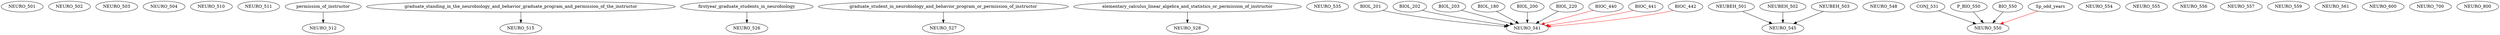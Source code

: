 digraph G {
    NEURO_501;
    NEURO_502;
    NEURO_503;
    NEURO_504;
    NEURO_510;
    NEURO_511;
    edge [color=black];
    permission_of_instructor -> NEURO_512;
    edge [color=black];
    graduate_standing_in_the_neurobiology_and_behavior_graduate_program_and_permission_of_the_instructor -> NEURO_515;
    edge [color=black];
    firstyear_graduate_students_in_neurobiology -> NEURO_526;
    edge [color=black];
    graduate_student_in_neurobiology_and_behavior_program_or_permission_of_instructor -> NEURO_527;
    edge [color=black];
    elementary_calculus_linear_algebra_and_statistics_or_permission_of_instructor -> NEURO_528;
    NEURO_535;
    edge [color=black];
    BIOL_201 -> NEURO_541;
    BIOL_202 -> NEURO_541;
    BIOL_203 -> NEURO_541;
    BIOL_180 -> NEURO_541;
    BIOL_200 -> NEURO_541;
    BIOL_220 -> NEURO_541;
    edge [color=red];
    BIOC_440 -> NEURO_541;
    BIOC_441 -> NEURO_541;
    BIOC_442 -> NEURO_541;
    edge [color=black];
    NEUBEH_501 -> NEURO_545;
    NEUBEH_502 -> NEURO_545;
    NEUBEH_503 -> NEURO_545;
    NEURO_548;
    edge [color=black];
    CONJ_531 -> NEURO_550;
    P_BIO_550 -> NEURO_550;
    BIO_550 -> NEURO_550;
    edge [color=red];
    Sp_odd_years -> NEURO_550;
    NEURO_554;
    NEURO_555;
    NEURO_556;
    NEURO_557;
    NEURO_559;
    NEURO_561;
    NEURO_600;
    NEURO_700;
    NEURO_800;
}
